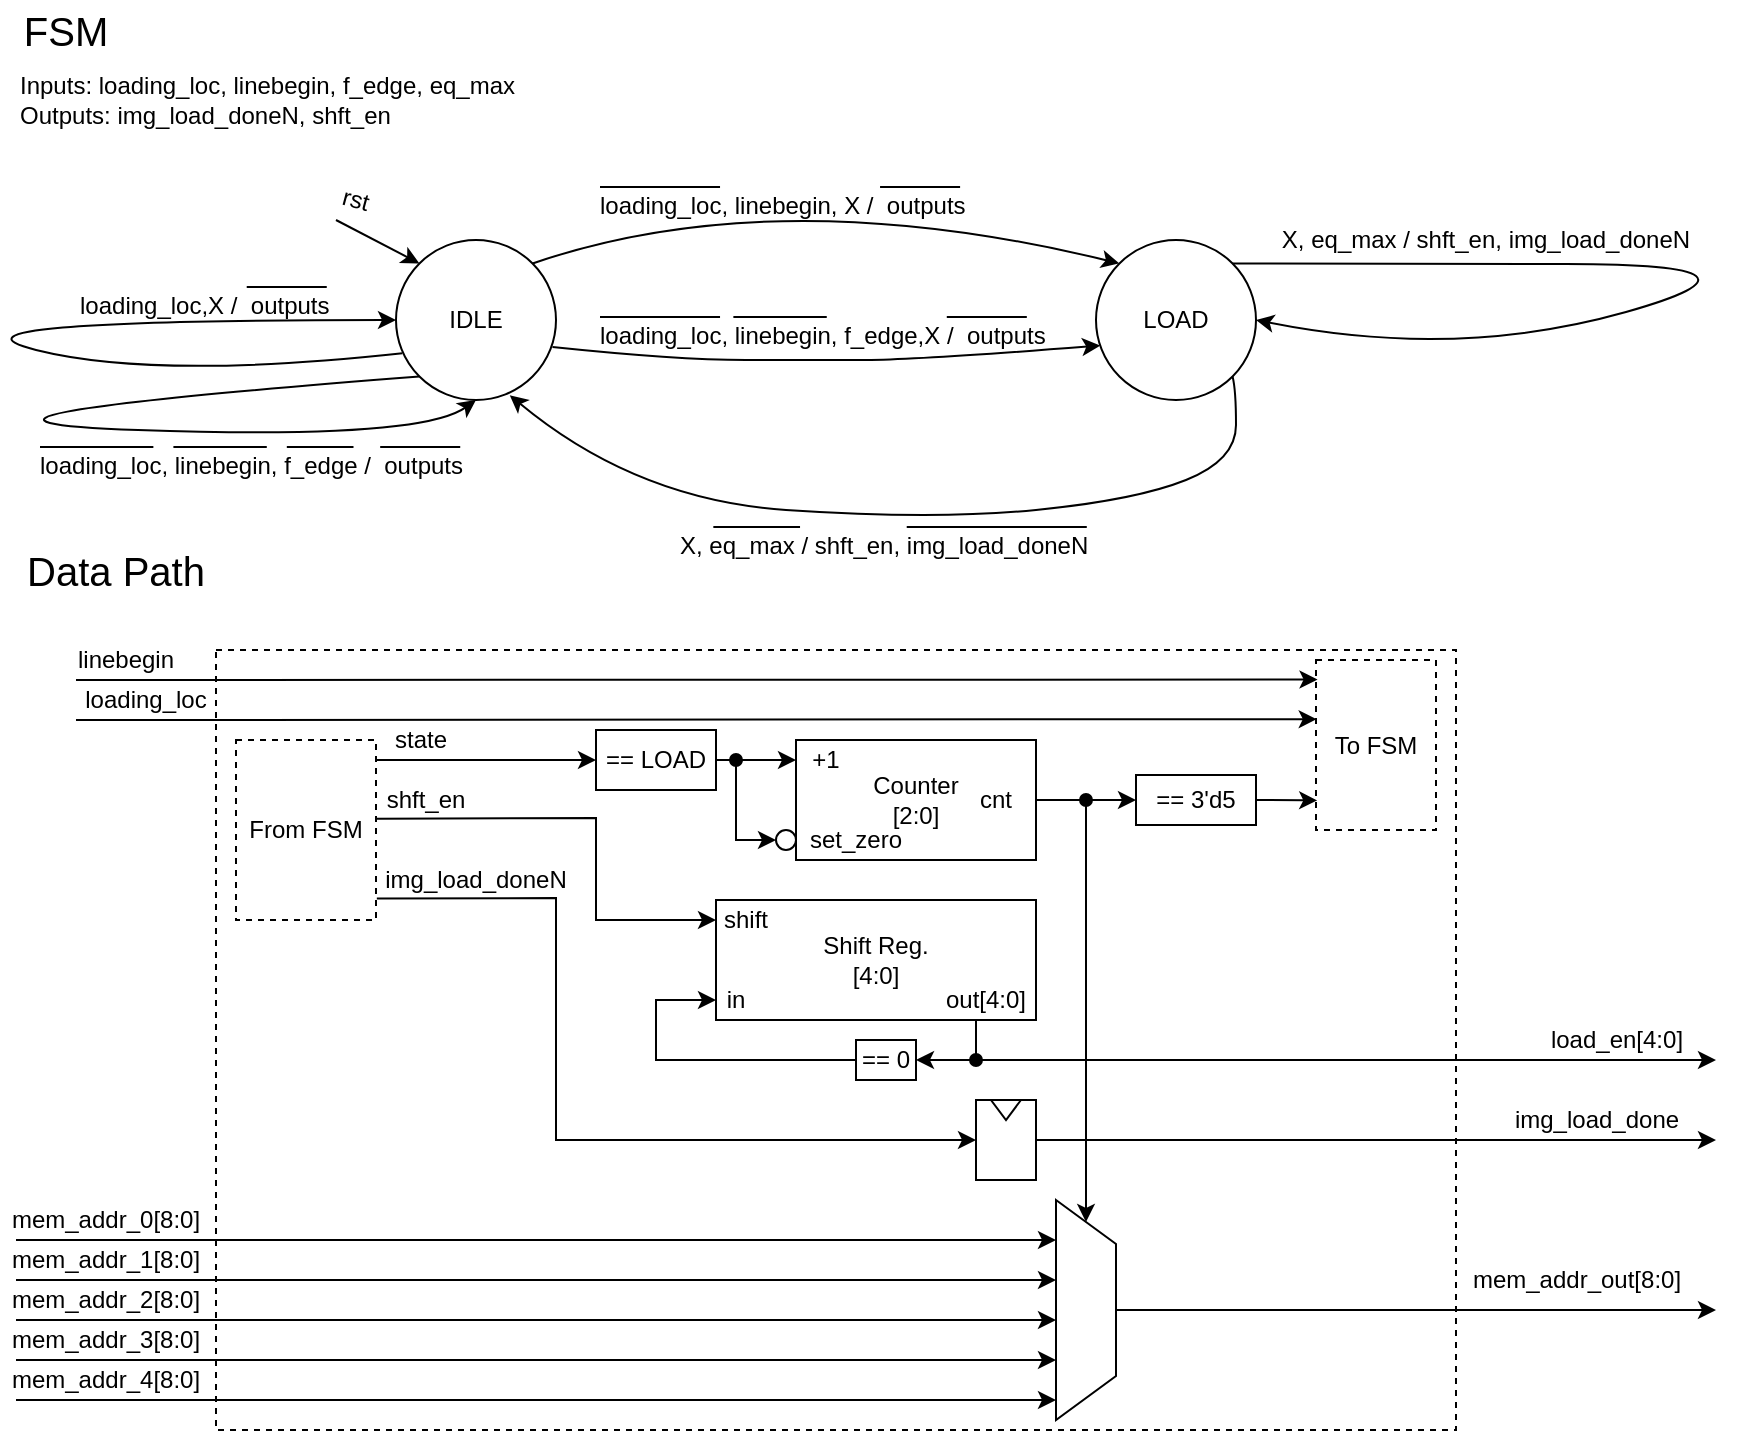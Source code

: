 <mxfile version="13.0.3" type="google"><diagram id="jh8_NonDntolTE6SBS55" name="Page-1"><mxGraphModel dx="1070" dy="1059" grid="1" gridSize="10" guides="1" tooltips="1" connect="1" arrows="1" fold="1" page="0" pageScale="1" pageWidth="827" pageHeight="1169" math="0" shadow="0"><root><mxCell id="0"/><mxCell id="1" parent="0"/><mxCell id="0tvD_vuX-Vg_I-qhgevu-1" value="&lt;font style=&quot;font-size: 20px&quot;&gt;FSM&lt;/font&gt;" style="text;html=1;strokeColor=none;fillColor=none;align=center;verticalAlign=middle;whiteSpace=wrap;rounded=0;" vertex="1" parent="1"><mxGeometry x="410" y="300" width="50" height="30" as="geometry"/></mxCell><mxCell id="0tvD_vuX-Vg_I-qhgevu-2" value="Inputs: loading_loc, linebegin, f_edge, eq_max&lt;br&gt;Outputs: img_load_doneN, shft_en" style="text;html=1;strokeColor=none;fillColor=none;align=left;verticalAlign=middle;whiteSpace=wrap;rounded=0;" vertex="1" parent="1"><mxGeometry x="410" y="330" width="260" height="40" as="geometry"/></mxCell><mxCell id="0tvD_vuX-Vg_I-qhgevu-3" value="IDLE" style="ellipse;whiteSpace=wrap;html=1;aspect=fixed;" vertex="1" parent="1"><mxGeometry x="600" y="420" width="80" height="80" as="geometry"/></mxCell><mxCell id="0tvD_vuX-Vg_I-qhgevu-4" value="LOAD" style="ellipse;whiteSpace=wrap;html=1;aspect=fixed;" vertex="1" parent="1"><mxGeometry x="950" y="420" width="80" height="80" as="geometry"/></mxCell><mxCell id="0tvD_vuX-Vg_I-qhgevu-5" value="" style="endArrow=classic;html=1;entryX=0;entryY=0;entryDx=0;entryDy=0;" edge="1" parent="1" target="0tvD_vuX-Vg_I-qhgevu-3"><mxGeometry width="50" height="50" relative="1" as="geometry"><mxPoint x="570" y="410" as="sourcePoint"/><mxPoint x="610" y="430" as="targetPoint"/></mxGeometry></mxCell><mxCell id="0tvD_vuX-Vg_I-qhgevu-6" value="rst" style="text;html=1;strokeColor=none;fillColor=none;align=center;verticalAlign=middle;whiteSpace=wrap;rounded=0;rotation=15;" vertex="1" parent="1"><mxGeometry x="560" y="390" width="40" height="20" as="geometry"/></mxCell><mxCell id="0tvD_vuX-Vg_I-qhgevu-7" value="&lt;div&gt;&amp;nbsp; &amp;nbsp; &amp;nbsp; &amp;nbsp; &amp;nbsp; &amp;nbsp; &amp;nbsp; &amp;nbsp; &amp;nbsp; &amp;nbsp; &amp;nbsp; &amp;nbsp; &amp;nbsp;&lt;u&gt;&amp;nbsp; &amp;nbsp; &amp;nbsp; &amp;nbsp; &amp;nbsp; &amp;nbsp;&amp;nbsp;&lt;/u&gt;&lt;/div&gt;loading_loc,X / &amp;nbsp;outputs" style="text;html=1;strokeColor=none;fillColor=none;align=left;verticalAlign=middle;whiteSpace=wrap;rounded=0;" vertex="1" parent="1"><mxGeometry x="440" y="430" width="150" height="30" as="geometry"/></mxCell><mxCell id="0tvD_vuX-Vg_I-qhgevu-8" value="" style="curved=1;endArrow=classic;html=1;exitX=0.04;exitY=0.708;exitDx=0;exitDy=0;exitPerimeter=0;entryX=0;entryY=0.5;entryDx=0;entryDy=0;" edge="1" parent="1" source="0tvD_vuX-Vg_I-qhgevu-3" target="0tvD_vuX-Vg_I-qhgevu-3"><mxGeometry width="50" height="50" relative="1" as="geometry"><mxPoint x="600" y="440" as="sourcePoint"/><mxPoint x="650" y="390" as="targetPoint"/><Array as="points"><mxPoint x="480" y="490"/><mxPoint x="360" y="460"/></Array></mxGeometry></mxCell><mxCell id="0tvD_vuX-Vg_I-qhgevu-9" value="&lt;div&gt;&lt;u&gt;&amp;nbsp; &amp;nbsp; &amp;nbsp; &amp;nbsp; &amp;nbsp; &amp;nbsp; &amp;nbsp; &amp;nbsp; &amp;nbsp; &lt;/u&gt;&amp;nbsp; &amp;nbsp; &amp;nbsp; &amp;nbsp; &amp;nbsp; &amp;nbsp; &amp;nbsp; &amp;nbsp; &amp;nbsp; &amp;nbsp; &amp;nbsp; &amp;nbsp;&amp;nbsp;&lt;u&gt;&amp;nbsp; &amp;nbsp; &amp;nbsp; &amp;nbsp; &amp;nbsp; &amp;nbsp;&amp;nbsp;&lt;/u&gt;&lt;/div&gt;loading_loc, linebegin, X / &amp;nbsp;outputs" style="text;html=1;strokeColor=none;fillColor=none;align=left;verticalAlign=middle;whiteSpace=wrap;rounded=0;" vertex="1" parent="1"><mxGeometry x="700" y="380" width="200" height="30" as="geometry"/></mxCell><mxCell id="0tvD_vuX-Vg_I-qhgevu-10" value="" style="curved=1;endArrow=classic;html=1;entryX=0;entryY=0;entryDx=0;entryDy=0;exitX=1;exitY=0;exitDx=0;exitDy=0;" edge="1" parent="1" source="0tvD_vuX-Vg_I-qhgevu-3" target="0tvD_vuX-Vg_I-qhgevu-4"><mxGeometry width="50" height="50" relative="1" as="geometry"><mxPoint x="615" y="490" as="sourcePoint"/><mxPoint x="665" y="440" as="targetPoint"/><Array as="points"><mxPoint x="790" y="390"/></Array></mxGeometry></mxCell><mxCell id="0tvD_vuX-Vg_I-qhgevu-14" value="&lt;div&gt;&lt;u&gt;&amp;nbsp; &amp;nbsp; &amp;nbsp; &amp;nbsp; &amp;nbsp; &amp;nbsp; &amp;nbsp; &amp;nbsp; &amp;nbsp;&lt;/u&gt;&amp;nbsp; &amp;nbsp;&lt;u&gt; &amp;nbsp; &amp;nbsp; &amp;nbsp; &amp;nbsp; &amp;nbsp; &amp;nbsp; &amp;nbsp;&lt;/u&gt;&amp;nbsp; &amp;nbsp;&lt;u&gt;&amp;nbsp; &amp;nbsp; &amp;nbsp; &amp;nbsp; &amp;nbsp; &lt;/u&gt;&amp;nbsp; &amp;nbsp;&amp;nbsp;&lt;u&gt;&amp;nbsp; &amp;nbsp; &amp;nbsp; &amp;nbsp; &amp;nbsp; &amp;nbsp;&amp;nbsp;&lt;/u&gt;&lt;/div&gt;loading_loc, linebegin, f_edge / &amp;nbsp;outputs" style="text;html=1;strokeColor=none;fillColor=none;align=left;verticalAlign=middle;whiteSpace=wrap;rounded=0;" vertex="1" parent="1"><mxGeometry x="420" y="510" width="250" height="30" as="geometry"/></mxCell><mxCell id="0tvD_vuX-Vg_I-qhgevu-16" value="" style="curved=1;endArrow=classic;html=1;exitX=0;exitY=1;exitDx=0;exitDy=0;entryX=0.5;entryY=1;entryDx=0;entryDy=0;" edge="1" parent="1" source="0tvD_vuX-Vg_I-qhgevu-3" target="0tvD_vuX-Vg_I-qhgevu-3"><mxGeometry width="50" height="50" relative="1" as="geometry"><mxPoint x="660" y="520" as="sourcePoint"/><mxPoint x="710" y="470" as="targetPoint"/><Array as="points"><mxPoint x="330" y="510"/><mxPoint x="612" y="520"/></Array></mxGeometry></mxCell><mxCell id="0tvD_vuX-Vg_I-qhgevu-17" value="" style="curved=1;endArrow=classic;html=1;exitX=0.978;exitY=0.669;exitDx=0;exitDy=0;entryX=0.026;entryY=0.66;entryDx=0;entryDy=0;exitPerimeter=0;entryPerimeter=0;" edge="1" parent="1" source="0tvD_vuX-Vg_I-qhgevu-3" target="0tvD_vuX-Vg_I-qhgevu-4"><mxGeometry width="50" height="50" relative="1" as="geometry"><mxPoint x="720" y="500" as="sourcePoint"/><mxPoint x="770" y="450" as="targetPoint"/><Array as="points"><mxPoint x="740" y="480"/><mxPoint x="810" y="480"/><mxPoint x="860" y="480"/></Array></mxGeometry></mxCell><mxCell id="0tvD_vuX-Vg_I-qhgevu-18" value="&lt;div&gt;&lt;u&gt;&amp;nbsp; &amp;nbsp; &amp;nbsp; &amp;nbsp; &amp;nbsp; &amp;nbsp; &amp;nbsp; &amp;nbsp; &amp;nbsp;&amp;nbsp;&lt;/u&gt;&amp;nbsp;&amp;nbsp;&lt;u&gt;&amp;nbsp; &amp;nbsp; &amp;nbsp; &amp;nbsp; &amp;nbsp; &amp;nbsp; &amp;nbsp;&amp;nbsp;&lt;/u&gt;&amp;nbsp; &amp;nbsp; &amp;nbsp; &amp;nbsp; &amp;nbsp; &amp;nbsp; &amp;nbsp; &amp;nbsp; &amp;nbsp;&amp;nbsp;&lt;u&gt;&amp;nbsp; &amp;nbsp; &amp;nbsp; &amp;nbsp; &amp;nbsp; &amp;nbsp;&amp;nbsp;&lt;/u&gt;&lt;/div&gt;loading_loc, linebegin, f_edge,X / &amp;nbsp;outputs" style="text;html=1;strokeColor=none;fillColor=none;align=left;verticalAlign=middle;whiteSpace=wrap;rounded=0;" vertex="1" parent="1"><mxGeometry x="700" y="445" width="230" height="30" as="geometry"/></mxCell><mxCell id="0tvD_vuX-Vg_I-qhgevu-19" value="" style="curved=1;endArrow=classic;html=1;exitX=1;exitY=0;exitDx=0;exitDy=0;entryX=1;entryY=0.5;entryDx=0;entryDy=0;" edge="1" parent="1" source="0tvD_vuX-Vg_I-qhgevu-4" target="0tvD_vuX-Vg_I-qhgevu-4"><mxGeometry width="50" height="50" relative="1" as="geometry"><mxPoint x="1020" y="420" as="sourcePoint"/><mxPoint x="1060" y="380" as="targetPoint"/><Array as="points"><mxPoint x="1070" y="432"/><mxPoint x="1300" y="432"/><mxPoint x="1130" y="480"/></Array></mxGeometry></mxCell><mxCell id="0tvD_vuX-Vg_I-qhgevu-20" value="X, eq_max / shft_en,&lt;span style=&quot;text-align: left&quot;&gt;&amp;nbsp;img_load_doneN&lt;/span&gt;" style="text;html=1;strokeColor=none;fillColor=none;align=center;verticalAlign=middle;whiteSpace=wrap;rounded=0;" vertex="1" parent="1"><mxGeometry x="1020" y="410" width="250" height="20" as="geometry"/></mxCell><mxCell id="0tvD_vuX-Vg_I-qhgevu-22" value="&amp;nbsp; &amp;nbsp; &amp;nbsp;&lt;u&gt;&amp;nbsp; &amp;nbsp; &amp;nbsp; &amp;nbsp; &amp;nbsp; &amp;nbsp; &amp;nbsp;&lt;/u&gt;&amp;nbsp; &amp;nbsp; &amp;nbsp; &amp;nbsp; &amp;nbsp; &amp;nbsp; &amp;nbsp; &amp;nbsp;&amp;nbsp;&lt;u&gt;&amp;nbsp; &amp;nbsp; &amp;nbsp; &amp;nbsp; &amp;nbsp; &amp;nbsp; &amp;nbsp; &amp;nbsp; &amp;nbsp; &amp;nbsp; &amp;nbsp; &amp;nbsp; &amp;nbsp; &amp;nbsp;&lt;/u&gt;&lt;br&gt;X, eq_max / shft_en, img_load_doneN" style="text;html=1;strokeColor=none;fillColor=none;align=left;verticalAlign=middle;whiteSpace=wrap;rounded=0;" vertex="1" parent="1"><mxGeometry x="740" y="550" width="230" height="30" as="geometry"/></mxCell><mxCell id="0tvD_vuX-Vg_I-qhgevu-23" value="" style="curved=1;endArrow=classic;html=1;entryX=0.711;entryY=0.97;entryDx=0;entryDy=0;entryPerimeter=0;exitX=1;exitY=1;exitDx=0;exitDy=0;" edge="1" parent="1" source="0tvD_vuX-Vg_I-qhgevu-4" target="0tvD_vuX-Vg_I-qhgevu-3"><mxGeometry width="50" height="50" relative="1" as="geometry"><mxPoint x="970" y="495" as="sourcePoint"/><mxPoint x="1020" y="445" as="targetPoint"/><Array as="points"><mxPoint x="1020" y="495"/><mxPoint x="1020" y="530"/><mxPoint x="970" y="550"/><mxPoint x="870" y="560"/><mxPoint x="720" y="550"/></Array></mxGeometry></mxCell><mxCell id="0tvD_vuX-Vg_I-qhgevu-24" value="&lt;font style=&quot;font-size: 20px&quot;&gt;Data Path&lt;/font&gt;" style="text;html=1;strokeColor=none;fillColor=none;align=center;verticalAlign=middle;whiteSpace=wrap;rounded=0;" vertex="1" parent="1"><mxGeometry x="410" y="560" width="100" height="50" as="geometry"/></mxCell><mxCell id="0tvD_vuX-Vg_I-qhgevu-27" value="Counter&lt;br&gt;[2:0]" style="rounded=0;whiteSpace=wrap;html=1;" vertex="1" parent="1"><mxGeometry x="800" y="670" width="120" height="60" as="geometry"/></mxCell><mxCell id="0tvD_vuX-Vg_I-qhgevu-29" value="+1" style="text;html=1;strokeColor=none;fillColor=none;align=center;verticalAlign=middle;whiteSpace=wrap;rounded=0;" vertex="1" parent="1"><mxGeometry x="800" y="670" width="30" height="20" as="geometry"/></mxCell><mxCell id="0tvD_vuX-Vg_I-qhgevu-30" value="set_zero" style="text;html=1;strokeColor=none;fillColor=none;align=center;verticalAlign=middle;whiteSpace=wrap;rounded=0;" vertex="1" parent="1"><mxGeometry x="800" y="710" width="60" height="20" as="geometry"/></mxCell><mxCell id="0tvD_vuX-Vg_I-qhgevu-31" value="cnt" style="text;html=1;strokeColor=none;fillColor=none;align=center;verticalAlign=middle;whiteSpace=wrap;rounded=0;" vertex="1" parent="1"><mxGeometry x="880" y="690" width="40" height="20" as="geometry"/></mxCell><mxCell id="0tvD_vuX-Vg_I-qhgevu-32" value="From FSM" style="text;html=1;strokeColor=#000000;fillColor=none;align=center;verticalAlign=middle;whiteSpace=wrap;rounded=0;dashed=1;" vertex="1" parent="1"><mxGeometry x="520" y="670" width="70" height="90" as="geometry"/></mxCell><mxCell id="0tvD_vuX-Vg_I-qhgevu-33" value="" style="endArrow=classic;html=1;exitX=0;exitY=1;exitDx=0;exitDy=0;entryX=0;entryY=0.5;entryDx=0;entryDy=0;" edge="1" parent="1" source="0tvD_vuX-Vg_I-qhgevu-40" target="0tvD_vuX-Vg_I-qhgevu-34"><mxGeometry width="50" height="50" relative="1" as="geometry"><mxPoint x="630" y="680" as="sourcePoint"/><mxPoint x="680" y="680" as="targetPoint"/></mxGeometry></mxCell><mxCell id="0tvD_vuX-Vg_I-qhgevu-34" value="== LOAD" style="rounded=0;whiteSpace=wrap;html=1;" vertex="1" parent="1"><mxGeometry x="700" y="665" width="60" height="30" as="geometry"/></mxCell><mxCell id="0tvD_vuX-Vg_I-qhgevu-37" value="" style="endArrow=classic;html=1;exitX=1;exitY=0.5;exitDx=0;exitDy=0;entryX=0;entryY=0.5;entryDx=0;entryDy=0;" edge="1" parent="1" source="0tvD_vuX-Vg_I-qhgevu-34" target="0tvD_vuX-Vg_I-qhgevu-29"><mxGeometry width="50" height="50" relative="1" as="geometry"><mxPoint x="700" y="720" as="sourcePoint"/><mxPoint x="750" y="670" as="targetPoint"/></mxGeometry></mxCell><mxCell id="0tvD_vuX-Vg_I-qhgevu-38" value="" style="ellipse;whiteSpace=wrap;html=1;aspect=fixed;strokeColor=#000000;" vertex="1" parent="1"><mxGeometry x="790" y="715" width="10" height="10" as="geometry"/></mxCell><mxCell id="0tvD_vuX-Vg_I-qhgevu-39" value="" style="endArrow=classic;html=1;entryX=0;entryY=0.5;entryDx=0;entryDy=0;rounded=0;startArrow=oval;startFill=1;" edge="1" parent="1" target="0tvD_vuX-Vg_I-qhgevu-38"><mxGeometry width="50" height="50" relative="1" as="geometry"><mxPoint x="770" y="680" as="sourcePoint"/><mxPoint x="770" y="720" as="targetPoint"/><Array as="points"><mxPoint x="770" y="720"/></Array></mxGeometry></mxCell><mxCell id="0tvD_vuX-Vg_I-qhgevu-40" value="state" style="text;html=1;strokeColor=none;fillColor=none;align=center;verticalAlign=middle;whiteSpace=wrap;rounded=0;" vertex="1" parent="1"><mxGeometry x="590" y="660" width="45" height="20" as="geometry"/></mxCell><mxCell id="0tvD_vuX-Vg_I-qhgevu-41" value="Shift Reg.&lt;br&gt;[4:0]" style="rounded=0;whiteSpace=wrap;html=1;strokeColor=#000000;" vertex="1" parent="1"><mxGeometry x="760" y="750" width="160" height="60" as="geometry"/></mxCell><mxCell id="0tvD_vuX-Vg_I-qhgevu-42" value="shift" style="text;html=1;strokeColor=none;fillColor=none;align=center;verticalAlign=middle;whiteSpace=wrap;rounded=0;" vertex="1" parent="1"><mxGeometry x="760" y="750" width="30" height="20" as="geometry"/></mxCell><mxCell id="0tvD_vuX-Vg_I-qhgevu-43" value="in" style="text;html=1;strokeColor=none;fillColor=none;align=center;verticalAlign=middle;whiteSpace=wrap;rounded=0;" vertex="1" parent="1"><mxGeometry x="760" y="790" width="20" height="20" as="geometry"/></mxCell><mxCell id="0tvD_vuX-Vg_I-qhgevu-44" value="out[4:0]" style="text;html=1;strokeColor=none;fillColor=none;align=center;verticalAlign=middle;whiteSpace=wrap;rounded=0;" vertex="1" parent="1"><mxGeometry x="870" y="790" width="50" height="20" as="geometry"/></mxCell><mxCell id="0tvD_vuX-Vg_I-qhgevu-45" value="" style="endArrow=classic;html=1;entryX=0;entryY=0.5;entryDx=0;entryDy=0;exitX=1.005;exitY=0.437;exitDx=0;exitDy=0;exitPerimeter=0;rounded=0;" edge="1" parent="1" source="0tvD_vuX-Vg_I-qhgevu-32" target="0tvD_vuX-Vg_I-qhgevu-42"><mxGeometry width="50" height="50" relative="1" as="geometry"><mxPoint x="620" y="710" as="sourcePoint"/><mxPoint x="870" y="680" as="targetPoint"/><Array as="points"><mxPoint x="700" y="709"/><mxPoint x="700" y="760"/></Array></mxGeometry></mxCell><mxCell id="0tvD_vuX-Vg_I-qhgevu-46" value="== 3'd5" style="rounded=0;whiteSpace=wrap;html=1;strokeColor=#000000;" vertex="1" parent="1"><mxGeometry x="970" y="687.5" width="60" height="25" as="geometry"/></mxCell><mxCell id="0tvD_vuX-Vg_I-qhgevu-47" value="" style="endArrow=classic;html=1;exitX=1;exitY=0.5;exitDx=0;exitDy=0;entryX=0;entryY=0.5;entryDx=0;entryDy=0;" edge="1" parent="1" source="0tvD_vuX-Vg_I-qhgevu-31" target="0tvD_vuX-Vg_I-qhgevu-46"><mxGeometry width="50" height="50" relative="1" as="geometry"><mxPoint x="950" y="610" as="sourcePoint"/><mxPoint x="960" y="700" as="targetPoint"/></mxGeometry></mxCell><mxCell id="0tvD_vuX-Vg_I-qhgevu-49" value="" style="rounded=0;whiteSpace=wrap;html=1;strokeColor=#000000;" vertex="1" parent="1"><mxGeometry x="890" y="850" width="30" height="40" as="geometry"/></mxCell><mxCell id="0tvD_vuX-Vg_I-qhgevu-51" value="" style="triangle;whiteSpace=wrap;html=1;strokeColor=#000000;direction=south;" vertex="1" parent="1"><mxGeometry x="897.5" y="850" width="15" height="10" as="geometry"/></mxCell><mxCell id="0tvD_vuX-Vg_I-qhgevu-52" value="== 0" style="rounded=0;whiteSpace=wrap;html=1;strokeColor=#000000;" vertex="1" parent="1"><mxGeometry x="830" y="820" width="30" height="20" as="geometry"/></mxCell><mxCell id="0tvD_vuX-Vg_I-qhgevu-53" value="" style="endArrow=classic;html=1;entryX=1;entryY=0.5;entryDx=0;entryDy=0;rounded=0;" edge="1" parent="1" target="0tvD_vuX-Vg_I-qhgevu-52"><mxGeometry width="50" height="50" relative="1" as="geometry"><mxPoint x="890" y="810" as="sourcePoint"/><mxPoint x="940" y="760" as="targetPoint"/><Array as="points"><mxPoint x="890" y="830"/></Array></mxGeometry></mxCell><mxCell id="0tvD_vuX-Vg_I-qhgevu-54" value="" style="endArrow=classic;html=1;exitX=0;exitY=0.5;exitDx=0;exitDy=0;entryX=0;entryY=0.5;entryDx=0;entryDy=0;rounded=0;" edge="1" parent="1" source="0tvD_vuX-Vg_I-qhgevu-52" target="0tvD_vuX-Vg_I-qhgevu-43"><mxGeometry width="50" height="50" relative="1" as="geometry"><mxPoint x="850" y="820" as="sourcePoint"/><mxPoint x="900" y="770" as="targetPoint"/><Array as="points"><mxPoint x="730" y="830"/><mxPoint x="730" y="800"/></Array></mxGeometry></mxCell><mxCell id="0tvD_vuX-Vg_I-qhgevu-55" value="" style="endArrow=classic;html=1;entryX=0;entryY=0.5;entryDx=0;entryDy=0;rounded=0;exitX=1.006;exitY=0.881;exitDx=0;exitDy=0;exitPerimeter=0;" edge="1" parent="1" source="0tvD_vuX-Vg_I-qhgevu-32" target="0tvD_vuX-Vg_I-qhgevu-49"><mxGeometry width="50" height="50" relative="1" as="geometry"><mxPoint x="593" y="749" as="sourcePoint"/><mxPoint x="900" y="770" as="targetPoint"/><Array as="points"><mxPoint x="680" y="749"/><mxPoint x="680" y="870"/></Array></mxGeometry></mxCell><mxCell id="0tvD_vuX-Vg_I-qhgevu-56" value="" style="endArrow=classic;html=1;startArrow=oval;startFill=1;" edge="1" parent="1"><mxGeometry width="50" height="50" relative="1" as="geometry"><mxPoint x="890" y="830" as="sourcePoint"/><mxPoint x="1260" y="830" as="targetPoint"/><Array as="points"><mxPoint x="1000" y="830"/></Array></mxGeometry></mxCell><mxCell id="0tvD_vuX-Vg_I-qhgevu-57" value="" style="endArrow=classic;html=1;exitX=1;exitY=0.5;exitDx=0;exitDy=0;" edge="1" parent="1" source="0tvD_vuX-Vg_I-qhgevu-49"><mxGeometry width="50" height="50" relative="1" as="geometry"><mxPoint x="850" y="820" as="sourcePoint"/><mxPoint x="1260" y="870" as="targetPoint"/><Array as="points"><mxPoint x="1030" y="870"/></Array></mxGeometry></mxCell><mxCell id="0tvD_vuX-Vg_I-qhgevu-58" value="" style="endArrow=classic;html=1;entryX=0.01;entryY=0.826;entryDx=0;entryDy=0;entryPerimeter=0;" edge="1" parent="1" target="0tvD_vuX-Vg_I-qhgevu-59"><mxGeometry width="50" height="50" relative="1" as="geometry"><mxPoint x="1030" y="700" as="sourcePoint"/><mxPoint x="1040" y="720" as="targetPoint"/></mxGeometry></mxCell><mxCell id="0tvD_vuX-Vg_I-qhgevu-59" value="To FSM" style="text;html=1;strokeColor=#000000;fillColor=none;align=center;verticalAlign=middle;whiteSpace=wrap;rounded=0;dashed=1;" vertex="1" parent="1"><mxGeometry x="1060" y="630" width="60" height="85" as="geometry"/></mxCell><mxCell id="0tvD_vuX-Vg_I-qhgevu-60" value="shft_en" style="text;html=1;strokeColor=none;fillColor=none;align=center;verticalAlign=middle;whiteSpace=wrap;rounded=0;" vertex="1" parent="1"><mxGeometry x="590" y="690" width="50" height="20" as="geometry"/></mxCell><mxCell id="0tvD_vuX-Vg_I-qhgevu-61" value="img_load_doneN" style="text;html=1;strokeColor=none;fillColor=none;align=center;verticalAlign=middle;whiteSpace=wrap;rounded=0;" vertex="1" parent="1"><mxGeometry x="590" y="730" width="100" height="20" as="geometry"/></mxCell><mxCell id="0tvD_vuX-Vg_I-qhgevu-62" value="" style="endArrow=classic;html=1;startArrow=oval;startFill=1;entryX=0;entryY=0.5;entryDx=0;entryDy=0;" edge="1" parent="1" target="0tvD_vuX-Vg_I-qhgevu-64"><mxGeometry width="50" height="50" relative="1" as="geometry"><mxPoint x="945" y="700" as="sourcePoint"/><mxPoint x="950" y="910" as="targetPoint"/></mxGeometry></mxCell><mxCell id="0tvD_vuX-Vg_I-qhgevu-64" value="" style="shape=trapezoid;perimeter=trapezoidPerimeter;whiteSpace=wrap;html=1;strokeColor=#000000;direction=south;" vertex="1" parent="1"><mxGeometry x="930" y="900" width="30" height="110" as="geometry"/></mxCell><mxCell id="0tvD_vuX-Vg_I-qhgevu-65" value="" style="endArrow=classic;html=1;exitX=0;exitY=0;exitDx=0;exitDy=0;" edge="1" parent="1" source="0tvD_vuX-Vg_I-qhgevu-78"><mxGeometry width="50" height="50" relative="1" as="geometry"><mxPoint x="430" y="980" as="sourcePoint"/><mxPoint x="930" y="980" as="targetPoint"/></mxGeometry></mxCell><mxCell id="0tvD_vuX-Vg_I-qhgevu-66" value="" style="endArrow=classic;html=1;exitX=0;exitY=0;exitDx=0;exitDy=0;" edge="1" parent="1" source="0tvD_vuX-Vg_I-qhgevu-77"><mxGeometry width="50" height="50" relative="1" as="geometry"><mxPoint x="430" y="960" as="sourcePoint"/><mxPoint x="930" y="960" as="targetPoint"/></mxGeometry></mxCell><mxCell id="0tvD_vuX-Vg_I-qhgevu-67" value="" style="endArrow=classic;html=1;exitX=0;exitY=0;exitDx=0;exitDy=0;" edge="1" parent="1" source="0tvD_vuX-Vg_I-qhgevu-76"><mxGeometry width="50" height="50" relative="1" as="geometry"><mxPoint x="430" y="940" as="sourcePoint"/><mxPoint x="930" y="940" as="targetPoint"/></mxGeometry></mxCell><mxCell id="0tvD_vuX-Vg_I-qhgevu-68" value="" style="endArrow=classic;html=1;exitX=0;exitY=0;exitDx=0;exitDy=0;" edge="1" parent="1" source="0tvD_vuX-Vg_I-qhgevu-73"><mxGeometry width="50" height="50" relative="1" as="geometry"><mxPoint x="430" y="920" as="sourcePoint"/><mxPoint x="930" y="920" as="targetPoint"/></mxGeometry></mxCell><mxCell id="0tvD_vuX-Vg_I-qhgevu-70" value="" style="endArrow=classic;html=1;exitX=0;exitY=1;exitDx=0;exitDy=0;" edge="1" parent="1" source="0tvD_vuX-Vg_I-qhgevu-78"><mxGeometry width="50" height="50" relative="1" as="geometry"><mxPoint x="430" y="1000" as="sourcePoint"/><mxPoint x="930" y="1000" as="targetPoint"/></mxGeometry></mxCell><mxCell id="0tvD_vuX-Vg_I-qhgevu-72" value="mem_addr_0&lt;span&gt;[8:0]&lt;/span&gt;" style="text;html=1;strokeColor=none;fillColor=none;align=center;verticalAlign=middle;whiteSpace=wrap;rounded=0;" vertex="1" parent="1"><mxGeometry x="410" y="900" width="90" height="20" as="geometry"/></mxCell><mxCell id="0tvD_vuX-Vg_I-qhgevu-73" value="mem_addr_1&lt;span&gt;[8:0]&lt;/span&gt;" style="text;html=1;strokeColor=none;fillColor=none;align=center;verticalAlign=middle;whiteSpace=wrap;rounded=0;" vertex="1" parent="1"><mxGeometry x="410" y="920" width="90" height="20" as="geometry"/></mxCell><mxCell id="0tvD_vuX-Vg_I-qhgevu-76" value="mem_addr_2&lt;span&gt;[8:0]&lt;/span&gt;" style="text;html=1;strokeColor=none;fillColor=none;align=center;verticalAlign=middle;whiteSpace=wrap;rounded=0;" vertex="1" parent="1"><mxGeometry x="410" y="940" width="90" height="20" as="geometry"/></mxCell><mxCell id="0tvD_vuX-Vg_I-qhgevu-77" value="mem_addr_3&lt;span&gt;[8:0]&lt;/span&gt;" style="text;html=1;strokeColor=none;fillColor=none;align=center;verticalAlign=middle;whiteSpace=wrap;rounded=0;" vertex="1" parent="1"><mxGeometry x="410" y="960" width="90" height="20" as="geometry"/></mxCell><mxCell id="0tvD_vuX-Vg_I-qhgevu-78" value="mem_addr_4&lt;span&gt;[8:0]&lt;/span&gt;" style="text;html=1;strokeColor=none;fillColor=none;align=center;verticalAlign=middle;whiteSpace=wrap;rounded=0;" vertex="1" parent="1"><mxGeometry x="410" y="980" width="90" height="20" as="geometry"/></mxCell><mxCell id="0tvD_vuX-Vg_I-qhgevu-80" value="img_load_done" style="text;html=1;align=center;verticalAlign=middle;resizable=0;points=[];autosize=1;" vertex="1" parent="1"><mxGeometry x="1150" y="850" width="100" height="20" as="geometry"/></mxCell><mxCell id="0tvD_vuX-Vg_I-qhgevu-81" value="load_en[4:0]" style="text;html=1;align=center;verticalAlign=middle;resizable=0;points=[];autosize=1;" vertex="1" parent="1"><mxGeometry x="1170" y="810" width="80" height="20" as="geometry"/></mxCell><mxCell id="0tvD_vuX-Vg_I-qhgevu-82" value="" style="endArrow=classic;html=1;exitX=0.5;exitY=0;exitDx=0;exitDy=0;" edge="1" parent="1" source="0tvD_vuX-Vg_I-qhgevu-64"><mxGeometry width="50" height="50" relative="1" as="geometry"><mxPoint x="1000" y="840" as="sourcePoint"/><mxPoint x="1260" y="955" as="targetPoint"/></mxGeometry></mxCell><mxCell id="0tvD_vuX-Vg_I-qhgevu-83" value="mem_addr_out[8:0]" style="text;html=1;align=center;verticalAlign=middle;resizable=0;points=[];autosize=1;" vertex="1" parent="1"><mxGeometry x="1130" y="930" width="120" height="20" as="geometry"/></mxCell><mxCell id="0tvD_vuX-Vg_I-qhgevu-87" value="" style="rounded=0;whiteSpace=wrap;html=1;strokeColor=#000000;fillColor=none;dashed=1;" vertex="1" parent="1"><mxGeometry x="510" y="625" width="620" height="390" as="geometry"/></mxCell><mxCell id="0tvD_vuX-Vg_I-qhgevu-88" value="" style="endArrow=classic;html=1;entryX=0.013;entryY=0.115;entryDx=0;entryDy=0;entryPerimeter=0;" edge="1" parent="1" target="0tvD_vuX-Vg_I-qhgevu-59"><mxGeometry width="50" height="50" relative="1" as="geometry"><mxPoint x="440" y="640" as="sourcePoint"/><mxPoint x="1050" y="640" as="targetPoint"/></mxGeometry></mxCell><mxCell id="0tvD_vuX-Vg_I-qhgevu-89" value="" style="endArrow=classic;html=1;entryX=0.006;entryY=0.348;entryDx=0;entryDy=0;entryPerimeter=0;" edge="1" parent="1" target="0tvD_vuX-Vg_I-qhgevu-59"><mxGeometry width="50" height="50" relative="1" as="geometry"><mxPoint x="440" y="660" as="sourcePoint"/><mxPoint x="1010" y="660" as="targetPoint"/></mxGeometry></mxCell><mxCell id="0tvD_vuX-Vg_I-qhgevu-90" value="loading_loc" style="text;html=1;strokeColor=none;fillColor=none;align=center;verticalAlign=middle;whiteSpace=wrap;rounded=0;dashed=1;" vertex="1" parent="1"><mxGeometry x="440" y="640" width="70" height="20" as="geometry"/></mxCell><mxCell id="0tvD_vuX-Vg_I-qhgevu-91" value="linebegin" style="text;html=1;strokeColor=none;fillColor=none;align=center;verticalAlign=middle;whiteSpace=wrap;rounded=0;dashed=1;" vertex="1" parent="1"><mxGeometry x="440" y="620" width="50" height="20" as="geometry"/></mxCell></root></mxGraphModel></diagram></mxfile>